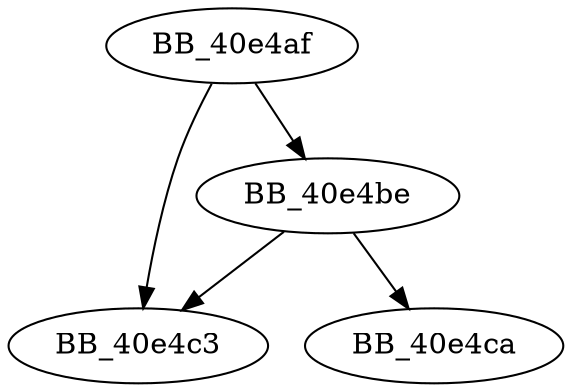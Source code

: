 DiGraph sub_40E4AF{
BB_40e4af->BB_40e4be
BB_40e4af->BB_40e4c3
BB_40e4be->BB_40e4c3
BB_40e4be->BB_40e4ca
}

